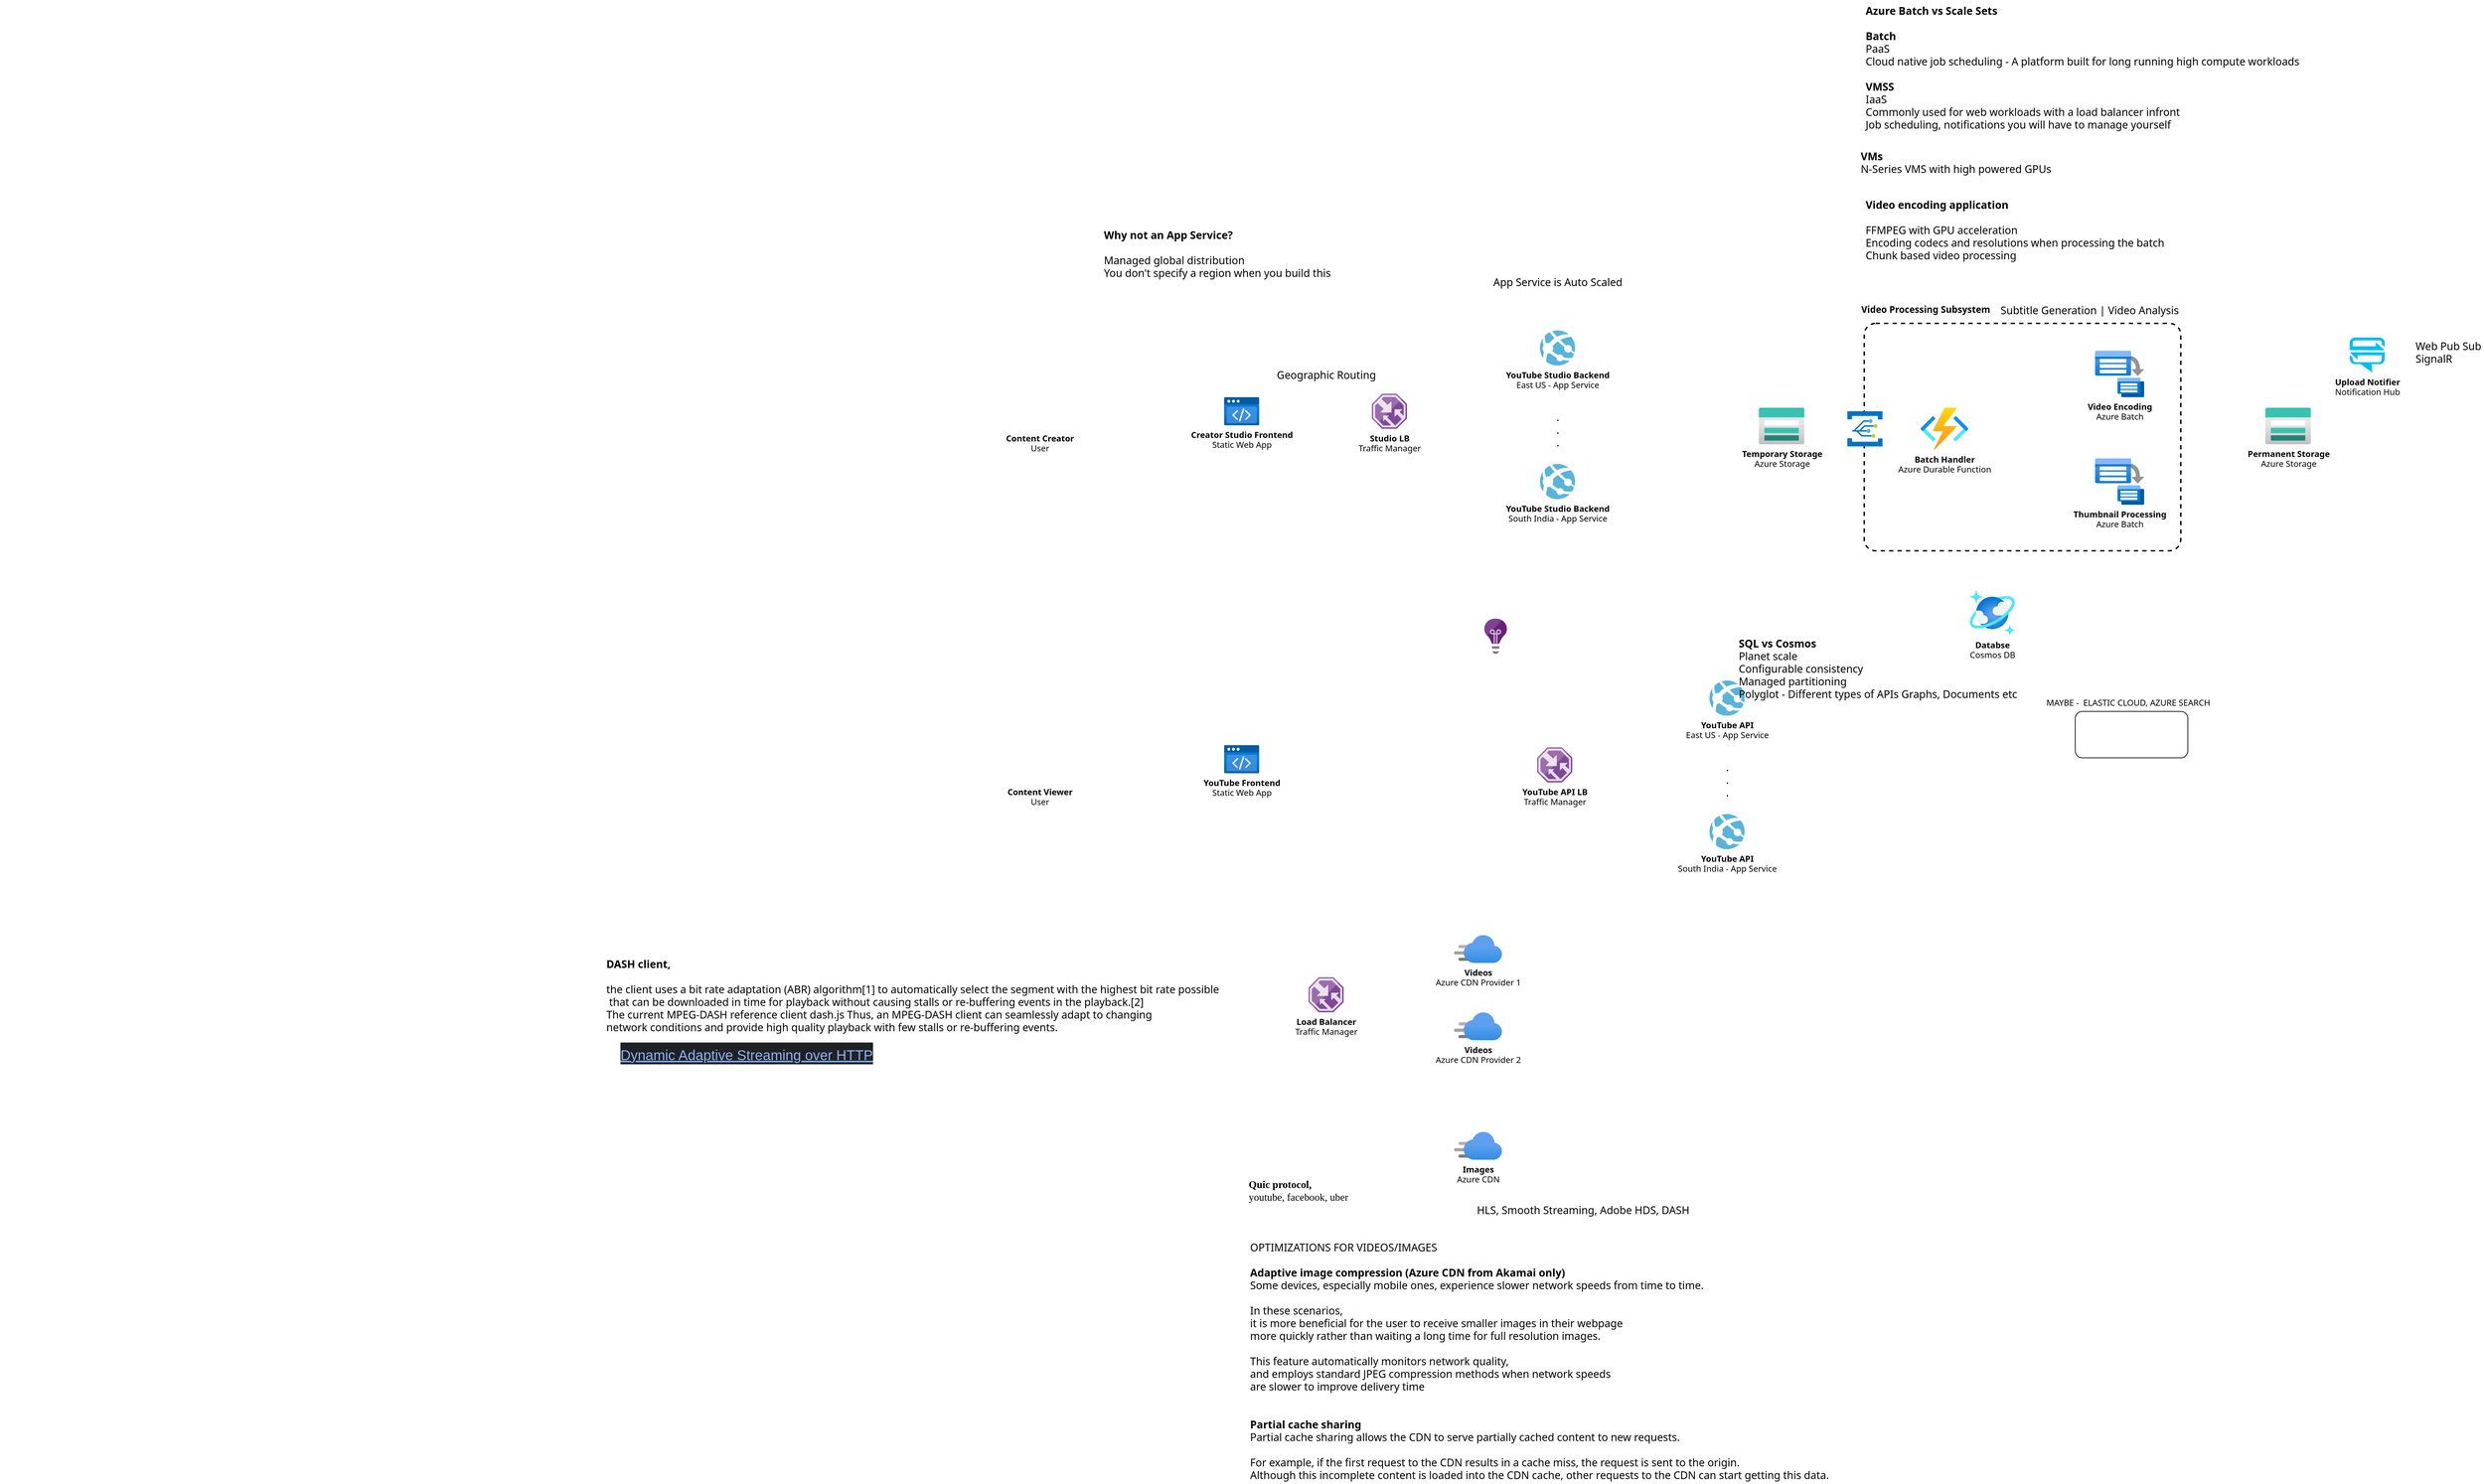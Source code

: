 <mxfile version="17.4.5" type="github" pages="2">
  <diagram id="0lWnthPlhHTYpIbOJzv-" name="Page-1">
    <mxGraphModel dx="3597" dy="1229" grid="1" gridSize="10" guides="1" tooltips="1" connect="1" arrows="1" fold="1" page="0" pageScale="1" pageWidth="850" pageHeight="1100" math="0" shadow="0">
      <root>
        <mxCell id="0" />
        <mxCell id="1" parent="0" />
        <mxCell id="02HTZPVNtvfM2W8bV9Oi-4" value="&lt;b&gt;YouTube Studio Backend&lt;br&gt;&lt;/b&gt;East US - App Service" style="sketch=0;aspect=fixed;html=1;points=[];align=center;image;fontSize=12;image=img/lib/mscae/App_Services.svg;fontFamily=segoe ui;" parent="1" vertex="1">
          <mxGeometry x="419" y="180" width="50" height="50" as="geometry" />
        </mxCell>
        <mxCell id="02HTZPVNtvfM2W8bV9Oi-5" value="&lt;b&gt;YouTube Studio Backend&lt;br&gt;&lt;/b&gt;South India - App Service" style="sketch=0;aspect=fixed;html=1;points=[];align=center;image;fontSize=12;image=img/lib/mscae/App_Services.svg;fontFamily=segoe ui;" parent="1" vertex="1">
          <mxGeometry x="419" y="370" width="50" height="50" as="geometry" />
        </mxCell>
        <mxCell id="02HTZPVNtvfM2W8bV9Oi-6" value="&lt;b&gt;Studio LB&lt;/b&gt;&lt;br&gt;Traffic Manager" style="sketch=0;aspect=fixed;html=1;points=[];align=center;image;fontSize=12;image=img/lib/mscae/Traffic_Manager.svg;fontFamily=segoe ui;" parent="1" vertex="1">
          <mxGeometry x="180" y="270" width="50" height="50" as="geometry" />
        </mxCell>
        <mxCell id="02HTZPVNtvfM2W8bV9Oi-7" value="&lt;b&gt;Content Creator&lt;/b&gt;&lt;br&gt;User" style="verticalLabelPosition=bottom;sketch=0;html=1;fillColor=#FFFFFF;verticalAlign=top;align=center;pointerEvents=1;shape=mxgraph.cisco_safe.design.actor_2;fontFamily=segoe ui;" parent="1" vertex="1">
          <mxGeometry x="-302" y="270" width="19" height="50" as="geometry" />
        </mxCell>
        <mxCell id="02HTZPVNtvfM2W8bV9Oi-9" value=".&lt;br style=&quot;font-size: 15px;&quot;&gt;.&lt;br style=&quot;font-size: 15px;&quot;&gt;." style="text;html=1;align=center;verticalAlign=middle;resizable=0;points=[];autosize=1;strokeColor=none;fillColor=none;fontSize=15;fontFamily=segoe ui;" parent="1" vertex="1">
          <mxGeometry x="434" y="290" width="20" height="60" as="geometry" />
        </mxCell>
        <mxCell id="02HTZPVNtvfM2W8bV9Oi-10" value="&lt;b&gt;Temporary Storage&lt;/b&gt;&lt;br&gt;Azure Storage" style="aspect=fixed;html=1;points=[];align=center;image;fontSize=12;image=img/lib/azure2/storage/Storage_Accounts.svg;fillColor=#FFFFFF;fontFamily=segoe ui;" parent="1" vertex="1">
          <mxGeometry x="730" y="290" width="65" height="52" as="geometry" />
        </mxCell>
        <mxCell id="02HTZPVNtvfM2W8bV9Oi-11" value="&lt;b&gt;Video Encoding&lt;/b&gt;&lt;br&gt;Azure Batch" style="aspect=fixed;html=1;points=[];align=center;image;fontSize=12;image=img/lib/azure2/containers/Batch_Accounts.svg;fillColor=#FFFFFF;fontFamily=segoe ui;" parent="1" vertex="1">
          <mxGeometry x="1208" y="209" width="70.13" height="66" as="geometry" />
        </mxCell>
        <mxCell id="02HTZPVNtvfM2W8bV9Oi-12" value="App Service is Auto Scaled" style="text;html=1;align=center;verticalAlign=middle;resizable=0;points=[];autosize=1;strokeColor=none;fillColor=none;fontSize=15;fontFamily=segoe ui;" parent="1" vertex="1">
          <mxGeometry x="349" y="100" width="190" height="20" as="geometry" />
        </mxCell>
        <mxCell id="02HTZPVNtvfM2W8bV9Oi-15" value="&lt;b&gt;Permanent Storage&lt;/b&gt;&lt;br&gt;Azure Storage" style="aspect=fixed;html=1;points=[];align=center;image;fontSize=12;image=img/lib/azure2/storage/Storage_Accounts.svg;fillColor=#FFFFFF;fontFamily=segoe ui;" parent="1" vertex="1">
          <mxGeometry x="1450" y="290" width="65" height="52" as="geometry" />
        </mxCell>
        <mxCell id="02HTZPVNtvfM2W8bV9Oi-16" value="&lt;b&gt;Content Viewer&lt;/b&gt;&lt;br&gt;User" style="verticalLabelPosition=bottom;sketch=0;html=1;fillColor=#FFFFFF;verticalAlign=top;align=center;pointerEvents=1;shape=mxgraph.cisco_safe.design.actor_2;fontFamily=segoe ui;" parent="1" vertex="1">
          <mxGeometry x="-302" y="773" width="19" height="50" as="geometry" />
        </mxCell>
        <mxCell id="02HTZPVNtvfM2W8bV9Oi-17" value="&lt;b&gt;Thumbnail Processing&lt;/b&gt;&lt;br&gt;Azure Batch" style="aspect=fixed;html=1;points=[];align=center;image;fontSize=12;image=img/lib/azure2/containers/Batch_Accounts.svg;fillColor=#FFFFFF;fontFamily=segoe ui;" parent="1" vertex="1">
          <mxGeometry x="1208" y="362" width="70.13" height="66" as="geometry" />
        </mxCell>
        <mxCell id="02HTZPVNtvfM2W8bV9Oi-19" value="&lt;b&gt;Videos&lt;/b&gt;&lt;br&gt;Azure CDN Provider 1" style="aspect=fixed;html=1;points=[];align=center;image;fontSize=12;image=img/lib/azure2/networking/CDN_Profiles.svg;fillColor=#FFFFFF;fontFamily=segoe ui;" parent="1" vertex="1">
          <mxGeometry x="297" y="1040" width="68" height="40" as="geometry" />
        </mxCell>
        <mxCell id="02HTZPVNtvfM2W8bV9Oi-20" value="&lt;b&gt;Images&lt;/b&gt;&lt;br&gt;Azure CDN" style="aspect=fixed;html=1;points=[];align=center;image;fontSize=12;image=img/lib/azure2/networking/CDN_Profiles.svg;fillColor=#FFFFFF;fontFamily=segoe ui;" parent="1" vertex="1">
          <mxGeometry x="297" y="1320" width="68" height="40" as="geometry" />
        </mxCell>
        <mxCell id="02HTZPVNtvfM2W8bV9Oi-21" value="OPTIMIZATIONS FOR VIDEOS/IMAGES&lt;br&gt;&lt;br&gt;&lt;div&gt;&lt;b&gt;Adaptive image compression (Azure CDN from Akamai only)&lt;/b&gt;&lt;/div&gt;&lt;div&gt;Some devices, especially mobile ones, experience slower network speeds from time to time.&amp;nbsp;&lt;/div&gt;&lt;div&gt;&lt;br&gt;&lt;/div&gt;&lt;div&gt;In these scenarios,&amp;nbsp;&lt;/div&gt;&lt;div&gt;it is more beneficial for the user to receive smaller images in their webpage&amp;nbsp;&lt;/div&gt;&lt;div&gt;more quickly rather than waiting a long time for full resolution images.&lt;/div&gt;&lt;div&gt;&lt;br&gt;&lt;/div&gt;&lt;div&gt;This feature automatically monitors network quality,&amp;nbsp;&lt;/div&gt;&lt;div&gt;and employs standard JPEG compression methods when network speeds&amp;nbsp;&lt;/div&gt;&lt;div&gt;are slower to improve delivery time&lt;/div&gt;&lt;div&gt;&lt;br&gt;&lt;/div&gt;&lt;div&gt;&lt;br&gt;&lt;/div&gt;&lt;div&gt;&lt;div&gt;&lt;b&gt;Partial cache sharing&lt;/b&gt;&lt;/div&gt;&lt;div&gt;Partial cache sharing allows the CDN to serve partially cached content to new requests.&amp;nbsp;&lt;/div&gt;&lt;div&gt;&lt;br&gt;&lt;/div&gt;&lt;div&gt;For example, if the first request to the CDN results in a cache miss, the request is sent to the origin.&amp;nbsp;&lt;/div&gt;&lt;div&gt;Although this incomplete content is loaded into the CDN cache, other requests to the CDN can start getting this data.&lt;/div&gt;&lt;/div&gt;" style="text;html=1;align=left;verticalAlign=middle;resizable=0;points=[];autosize=1;strokeColor=none;fillColor=none;fontSize=15;fontFamily=segoe ui;" parent="1" vertex="1">
          <mxGeometry x="5" y="1470" width="790" height="350" as="geometry" />
        </mxCell>
        <mxCell id="02HTZPVNtvfM2W8bV9Oi-22" value="&lt;b&gt;YouTube Frontend&lt;/b&gt;&lt;br&gt;Static Web App" style="aspect=fixed;html=1;points=[];align=center;image;fontSize=12;image=img/lib/azure2/preview/Static_Apps.svg;fillColor=#FFFFFF;fontFamily=segoe ui;" parent="1" vertex="1">
          <mxGeometry x="-30" y="770" width="50" height="40" as="geometry" />
        </mxCell>
        <mxCell id="02HTZPVNtvfM2W8bV9Oi-23" value="&lt;b&gt;YouTube API&lt;br&gt;&lt;/b&gt;East US - App Service" style="sketch=0;aspect=fixed;html=1;points=[];align=center;image;fontSize=12;image=img/lib/mscae/App_Services.svg;fontFamily=segoe ui;" parent="1" vertex="1">
          <mxGeometry x="660" y="678" width="50" height="50" as="geometry" />
        </mxCell>
        <mxCell id="02HTZPVNtvfM2W8bV9Oi-24" value="&lt;b&gt;YouTube API&lt;br&gt;&lt;/b&gt;South India - App Service" style="sketch=0;aspect=fixed;html=1;points=[];align=center;image;fontSize=12;image=img/lib/mscae/App_Services.svg;fontFamily=segoe ui;" parent="1" vertex="1">
          <mxGeometry x="660" y="868" width="50" height="50" as="geometry" />
        </mxCell>
        <mxCell id="02HTZPVNtvfM2W8bV9Oi-25" value=".&lt;br style=&quot;font-size: 15px;&quot;&gt;.&lt;br style=&quot;font-size: 15px;&quot;&gt;." style="text;html=1;align=center;verticalAlign=middle;resizable=0;points=[];autosize=1;strokeColor=none;fillColor=none;fontSize=15;fontFamily=segoe ui;" parent="1" vertex="1">
          <mxGeometry x="675" y="788" width="20" height="60" as="geometry" />
        </mxCell>
        <mxCell id="02HTZPVNtvfM2W8bV9Oi-26" value="&lt;b&gt;Databse&lt;/b&gt;&lt;br&gt;Cosmos DB" style="aspect=fixed;html=1;points=[];align=center;image;fontSize=12;image=img/lib/azure2/databases/Azure_Cosmos_DB.svg;fillColor=#FFFFFF;fontFamily=segoe ui;" parent="1" vertex="1">
          <mxGeometry x="1030" y="550" width="64" height="64" as="geometry" />
        </mxCell>
        <mxCell id="02HTZPVNtvfM2W8bV9Oi-27" value="&lt;b&gt;YouTube API LB&lt;/b&gt;&lt;br&gt;Traffic Manager" style="sketch=0;aspect=fixed;html=1;points=[];align=center;image;fontSize=12;image=img/lib/mscae/Traffic_Manager.svg;fontFamily=segoe ui;" parent="1" vertex="1">
          <mxGeometry x="415" y="773" width="50" height="50" as="geometry" />
        </mxCell>
        <mxCell id="02HTZPVNtvfM2W8bV9Oi-28" value="" style="endArrow=classic;html=1;rounded=1;fontSize=15;strokeColor=#FFFFFF;strokeWidth=2;arcSize=20;fontFamily=segoe ui;dashed=1;" parent="1" edge="1">
          <mxGeometry width="50" height="50" relative="1" as="geometry">
            <mxPoint x="1470" y="390" as="sourcePoint" />
            <mxPoint x="390" y="1130" as="targetPoint" />
            <Array as="points">
              <mxPoint x="1470" y="1130" />
            </Array>
          </mxGeometry>
        </mxCell>
        <mxCell id="02HTZPVNtvfM2W8bV9Oi-29" value="" style="endArrow=classic;html=1;rounded=1;fontSize=15;strokeColor=#FFFFFF;strokeWidth=2;arcSize=20;fontFamily=segoe ui;dashed=1;" parent="1" edge="1">
          <mxGeometry width="50" height="50" relative="1" as="geometry">
            <mxPoint x="1490" y="390" as="sourcePoint" />
            <mxPoint x="380" y="1350" as="targetPoint" />
            <Array as="points">
              <mxPoint x="1490" y="1350" />
            </Array>
          </mxGeometry>
        </mxCell>
        <mxCell id="02HTZPVNtvfM2W8bV9Oi-30" value="" style="endArrow=classic;html=1;rounded=1;fontSize=15;strokeColor=#FFFFFF;strokeWidth=2;arcSize=20;fontFamily=segoe ui;" parent="1" edge="1">
          <mxGeometry width="50" height="50" relative="1" as="geometry">
            <mxPoint x="-250" y="800" as="sourcePoint" />
            <mxPoint x="-70" y="800" as="targetPoint" />
          </mxGeometry>
        </mxCell>
        <mxCell id="02HTZPVNtvfM2W8bV9Oi-31" value="" style="endArrow=classic;html=1;rounded=1;fontSize=15;strokeColor=#FFFFFF;strokeWidth=2;arcSize=20;fontFamily=segoe ui;" parent="1" edge="1">
          <mxGeometry width="50" height="50" relative="1" as="geometry">
            <mxPoint x="40" y="800" as="sourcePoint" />
            <mxPoint x="392" y="798.29" as="targetPoint" />
          </mxGeometry>
        </mxCell>
        <mxCell id="02HTZPVNtvfM2W8bV9Oi-32" value="&lt;b&gt;Creator Studio Frontend&lt;/b&gt;&lt;br&gt;Static Web App" style="aspect=fixed;html=1;points=[];align=center;image;fontSize=12;image=img/lib/azure2/preview/Static_Apps.svg;fillColor=#FFFFFF;fontFamily=segoe ui;" parent="1" vertex="1">
          <mxGeometry x="-30" y="275" width="50" height="40" as="geometry" />
        </mxCell>
        <mxCell id="02HTZPVNtvfM2W8bV9Oi-33" value="" style="endArrow=classic;html=1;rounded=1;fontSize=15;strokeColor=#FFFFFF;strokeWidth=2;arcSize=20;fontFamily=segoe ui;" parent="1" edge="1">
          <mxGeometry width="50" height="50" relative="1" as="geometry">
            <mxPoint x="-249" y="300" as="sourcePoint" />
            <mxPoint x="-69" y="300" as="targetPoint" />
          </mxGeometry>
        </mxCell>
        <mxCell id="02HTZPVNtvfM2W8bV9Oi-34" value="" style="endArrow=classic;html=1;rounded=1;fontSize=15;strokeColor=#FFFFFF;strokeWidth=2;arcSize=20;fontFamily=segoe ui;" parent="1" edge="1">
          <mxGeometry width="50" height="50" relative="1" as="geometry">
            <mxPoint y="850" as="sourcePoint" />
            <mxPoint x="70" y="1130" as="targetPoint" />
            <Array as="points">
              <mxPoint y="1130" />
            </Array>
          </mxGeometry>
        </mxCell>
        <mxCell id="02HTZPVNtvfM2W8bV9Oi-35" value="" style="endArrow=classic;html=1;rounded=1;fontSize=15;strokeColor=#FFFFFF;strokeWidth=2;arcSize=20;fontFamily=segoe ui;" parent="1" edge="1">
          <mxGeometry width="50" height="50" relative="1" as="geometry">
            <mxPoint x="-20" y="850" as="sourcePoint" />
            <mxPoint x="290" y="1350" as="targetPoint" />
            <Array as="points">
              <mxPoint x="-20" y="1350" />
            </Array>
          </mxGeometry>
        </mxCell>
        <mxCell id="02HTZPVNtvfM2W8bV9Oi-36" value="" style="endArrow=classic;html=1;rounded=1;fontSize=15;strokeColor=#FFFFFF;strokeWidth=2;arcSize=20;fontFamily=segoe ui;" parent="1" edge="1">
          <mxGeometry width="50" height="50" relative="1" as="geometry">
            <mxPoint x="40" y="300" as="sourcePoint" />
            <mxPoint x="160" y="300" as="targetPoint" />
          </mxGeometry>
        </mxCell>
        <mxCell id="02HTZPVNtvfM2W8bV9Oi-37" value="" style="endArrow=classic;html=1;rounded=1;fontSize=15;strokeColor=#FFFFFF;strokeWidth=2;arcSize=20;fontFamily=segoe ui;" parent="1" edge="1">
          <mxGeometry width="50" height="50" relative="1" as="geometry">
            <mxPoint x="210" y="260" as="sourcePoint" />
            <mxPoint x="400" y="210" as="targetPoint" />
            <Array as="points">
              <mxPoint x="210" y="210" />
            </Array>
          </mxGeometry>
        </mxCell>
        <mxCell id="02HTZPVNtvfM2W8bV9Oi-39" value="" style="endArrow=classic;html=1;rounded=1;fontSize=15;strokeColor=#FFFFFF;strokeWidth=2;arcSize=20;fontFamily=segoe ui;" parent="1" edge="1">
          <mxGeometry width="50" height="50" relative="1" as="geometry">
            <mxPoint x="200" y="368.57" as="sourcePoint" />
            <mxPoint x="400" y="400" as="targetPoint" />
            <Array as="points">
              <mxPoint x="200" y="400" />
            </Array>
          </mxGeometry>
        </mxCell>
        <mxCell id="02HTZPVNtvfM2W8bV9Oi-40" value="" style="endArrow=classic;html=1;rounded=1;fontSize=15;strokeColor=#FFFFFF;strokeWidth=2;arcSize=20;fontFamily=segoe ui;" parent="1" edge="1">
          <mxGeometry width="50" height="50" relative="1" as="geometry">
            <mxPoint x="510" y="320" as="sourcePoint" />
            <mxPoint x="700" y="320" as="targetPoint" />
          </mxGeometry>
        </mxCell>
        <mxCell id="02HTZPVNtvfM2W8bV9Oi-41" value="&lt;b&gt;Batch Handler&lt;/b&gt;&lt;br&gt;Azure Durable Function" style="aspect=fixed;html=1;points=[];align=center;image;fontSize=12;image=img/lib/azure2/compute/Function_Apps.svg;fillColor=#FFFFFF;fontFamily=segoe ui;" parent="1" vertex="1">
          <mxGeometry x="960" y="290" width="68" height="60" as="geometry" />
        </mxCell>
        <mxCell id="02HTZPVNtvfM2W8bV9Oi-42" value="&lt;b&gt;Azure Batch vs Scale Sets&lt;br&gt;&lt;/b&gt;&lt;br&gt;&lt;b&gt;Batch&lt;/b&gt;&lt;br&gt;PaaS&lt;br&gt;Cloud native job scheduling - A platform built for long running high compute workloads&lt;br&gt;&lt;br&gt;&lt;b&gt;VMSS&lt;/b&gt;&lt;br&gt;IaaS&lt;br&gt;Commonly used for web workloads with a load balancer infront&lt;br&gt;Job scheduling, notifications you will have to manage yourself" style="text;html=1;align=left;verticalAlign=middle;resizable=0;points=[];autosize=1;strokeColor=none;fillColor=none;fontSize=15;fontFamily=segoe ui;" parent="1" vertex="1">
          <mxGeometry x="880" y="-290" width="600" height="190" as="geometry" />
        </mxCell>
        <mxCell id="02HTZPVNtvfM2W8bV9Oi-43" value="" style="endArrow=classic;html=1;rounded=1;fontSize=15;strokeColor=#FFFFFF;strokeWidth=2;arcSize=20;fontFamily=segoe ui;" parent="1" edge="1">
          <mxGeometry width="50" height="50" relative="1" as="geometry">
            <mxPoint x="820" y="319.41" as="sourcePoint" />
            <mxPoint x="940" y="319.41" as="targetPoint" />
          </mxGeometry>
        </mxCell>
        <mxCell id="02HTZPVNtvfM2W8bV9Oi-44" value="" style="endArrow=classic;html=1;rounded=1;fontSize=15;strokeColor=#FFFFFF;strokeWidth=2;arcSize=20;fontFamily=segoe ui;" parent="1" edge="1">
          <mxGeometry width="50" height="50" relative="1" as="geometry">
            <mxPoint x="1000" y="275.0" as="sourcePoint" />
            <mxPoint x="1190" y="230" as="targetPoint" />
            <Array as="points">
              <mxPoint x="1000" y="230" />
            </Array>
          </mxGeometry>
        </mxCell>
        <mxCell id="02HTZPVNtvfM2W8bV9Oi-45" value="" style="endArrow=classic;html=1;rounded=1;fontSize=15;strokeColor=#FFFFFF;strokeWidth=2;arcSize=20;fontFamily=segoe ui;" parent="1" edge="1">
          <mxGeometry width="50" height="50" relative="1" as="geometry">
            <mxPoint x="1300" y="320" as="sourcePoint" />
            <mxPoint x="1420" y="320" as="targetPoint" />
          </mxGeometry>
        </mxCell>
        <mxCell id="02HTZPVNtvfM2W8bV9Oi-46" value="" style="endArrow=classic;html=1;rounded=1;fontSize=15;strokeColor=#FFFFFF;strokeWidth=2;arcSize=20;fontFamily=segoe ui;" parent="1" edge="1">
          <mxGeometry width="50" height="50" relative="1" as="geometry">
            <mxPoint x="440" y="470" as="sourcePoint" />
            <mxPoint x="1010" y="590" as="targetPoint" />
            <Array as="points">
              <mxPoint x="440" y="590" />
            </Array>
          </mxGeometry>
        </mxCell>
        <mxCell id="02HTZPVNtvfM2W8bV9Oi-48" value="" style="endArrow=classic;html=1;rounded=1;fontSize=15;strokeColor=#FFFFFF;strokeWidth=2;arcSize=20;fontFamily=segoe ui;" parent="1" edge="1">
          <mxGeometry width="50" height="50" relative="1" as="geometry">
            <mxPoint x="440" y="760" as="sourcePoint" />
            <mxPoint x="640" y="710" as="targetPoint" />
            <Array as="points">
              <mxPoint x="440" y="710" />
            </Array>
          </mxGeometry>
        </mxCell>
        <mxCell id="02HTZPVNtvfM2W8bV9Oi-49" value="" style="endArrow=classic;html=1;rounded=1;fontSize=15;strokeColor=#FFFFFF;strokeWidth=2;arcSize=20;fontFamily=segoe ui;" parent="1" edge="1">
          <mxGeometry width="50" height="50" relative="1" as="geometry">
            <mxPoint x="440" y="870" as="sourcePoint" />
            <mxPoint x="640" y="900" as="targetPoint" />
            <Array as="points">
              <mxPoint x="440" y="900" />
            </Array>
          </mxGeometry>
        </mxCell>
        <mxCell id="02HTZPVNtvfM2W8bV9Oi-50" value="" style="endArrow=classic;html=1;rounded=1;fontSize=15;strokeColor=#FFFFFF;strokeWidth=2;arcSize=20;fontFamily=segoe ui;" parent="1" edge="1">
          <mxGeometry width="50" height="50" relative="1" as="geometry">
            <mxPoint x="740" y="820" as="sourcePoint" />
            <mxPoint x="1060" y="660" as="targetPoint" />
            <Array as="points">
              <mxPoint x="1060" y="820" />
            </Array>
          </mxGeometry>
        </mxCell>
        <mxCell id="02HTZPVNtvfM2W8bV9Oi-52" value="" style="endArrow=none;html=1;rounded=1;fontSize=15;fontColor=#FFFFFF;strokeColor=#FFFFFF;strokeWidth=2;arcSize=20;fontFamily=segoe ui;startArrow=block;startFill=1;endFill=0;" parent="1" edge="1">
          <mxGeometry width="50" height="50" relative="1" as="geometry">
            <mxPoint x="1100" y="590" as="sourcePoint" />
            <mxPoint x="1260" y="700" as="targetPoint" />
            <Array as="points">
              <mxPoint x="1260" y="590" />
            </Array>
          </mxGeometry>
        </mxCell>
        <mxCell id="02HTZPVNtvfM2W8bV9Oi-53" value="" style="endArrow=classic;html=1;rounded=1;fontSize=15;fontColor=#FFFFFF;strokeColor=#FFFFFF;strokeWidth=2;arcSize=20;fontFamily=segoe ui;" parent="1" edge="1">
          <mxGeometry width="50" height="50" relative="1" as="geometry">
            <mxPoint x="740" y="850" as="sourcePoint" />
            <mxPoint x="1260" y="810" as="targetPoint" />
            <Array as="points">
              <mxPoint x="1260" y="850" />
            </Array>
          </mxGeometry>
        </mxCell>
        <mxCell id="M9Uj5QpDTQHWec1s0iKj-4" value="" style="endArrow=classic;html=1;rounded=1;fontSize=15;strokeColor=#FFFFFF;strokeWidth=2;arcSize=20;fontFamily=segoe ui;" parent="1" edge="1">
          <mxGeometry width="50" height="50" relative="1" as="geometry">
            <mxPoint x="1244" y="500" as="sourcePoint" />
            <mxPoint x="1100" y="565" as="targetPoint" />
            <Array as="points">
              <mxPoint x="1244" y="565" />
            </Array>
          </mxGeometry>
        </mxCell>
        <mxCell id="M9Uj5QpDTQHWec1s0iKj-8" value="&lt;b&gt;Insights&lt;/b&gt;" style="sketch=0;aspect=fixed;html=1;points=[];align=center;image;fontSize=12;image=img/lib/mscae/Application_Insights.svg;labelBackgroundColor=none;fontColor=#FFFFFF;fillColor=none;fontFamily=segoe ui;" parent="1" vertex="1">
          <mxGeometry x="340" y="590" width="32" height="50" as="geometry" />
        </mxCell>
        <mxCell id="M9Uj5QpDTQHWec1s0iKj-15" value="&lt;h1 style=&quot;font-size: 36px&quot;&gt;&lt;font style=&quot;font-size: 36px&quot;&gt;High Level Overview&lt;/font&gt;&lt;/h1&gt;&lt;div&gt;&lt;ul type=&quot;square&quot; style=&quot;font-size: 25px ; direction: ltr ; unicode-bidi: embed ; margin-top: 0in ; margin-bottom: 0in&quot;&gt;&lt;li style=&quot;margin-top: 0px ; margin-bottom: 0px ; vertical-align: middle&quot;&gt;&lt;b&gt;Content Creators&lt;/b&gt;&lt;/li&gt;&lt;li style=&quot;margin-top: 0px ; margin-bottom: 0px ; vertical-align: middle&quot;&gt;&lt;b&gt;Viewers&lt;/b&gt;&lt;/li&gt;&lt;li style=&quot;margin-top: 0px ; margin-bottom: 0px ; vertical-align: middle&quot;&gt;Advertisers&lt;/li&gt;&lt;li style=&quot;margin-top: 0px ; margin-bottom: 0px ; vertical-align: middle&quot;&gt;&lt;br&gt;&lt;/li&gt;&lt;/ul&gt;&lt;/div&gt;&lt;div style=&quot;font-size: 25px&quot;&gt;&lt;p&gt;&lt;/p&gt;&lt;p&gt;&lt;/p&gt;&lt;ul type=&quot;square&quot; style=&quot;direction: ltr ; unicode-bidi: embed ; margin-top: 0in ; margin-bottom: 0in&quot;&gt;&lt;li style=&quot;margin-top: 0px ; margin-bottom: 0px ; vertical-align: middle&quot;&gt;&lt;span style=&quot;font-weight: bold&quot;&gt;Video uploading and encoding&lt;/span&gt;&lt;/li&gt;&lt;/ul&gt;&lt;ul type=&quot;square&quot; style=&quot;direction: ltr ; unicode-bidi: embed ; margin-top: 0in ; margin-bottom: 0in&quot;&gt;&lt;li style=&quot;margin-top: 0px ; margin-bottom: 0px ; vertical-align: middle&quot;&gt;&lt;span style=&quot;font-weight: bold&quot;&gt;Video delivery&lt;/span&gt;&lt;/li&gt;&lt;/ul&gt;&lt;ul type=&quot;square&quot; style=&quot;direction: ltr ; unicode-bidi: embed ; margin-top: 0in ; margin-bottom: 0in&quot;&gt;&lt;li style=&quot;margin-top: 0px ; margin-bottom: 0px ; vertical-align: middle&quot;&gt;&lt;span style=&quot;font-weight: bold&quot;&gt;Storing metadata&lt;/span&gt;&lt;/li&gt;&lt;/ul&gt;&lt;ul type=&quot;square&quot; style=&quot;direction: ltr ; unicode-bidi: embed ; margin-top: 0in ; margin-bottom: 0in&quot;&gt;&lt;li style=&quot;margin-top: 0px ; margin-bottom: 0px ; vertical-align: middle&quot;&gt;&lt;span&gt;Recommendations and Search&lt;/span&gt;&lt;/li&gt;&lt;/ul&gt;&lt;ul type=&quot;square&quot; style=&quot;direction: ltr ; unicode-bidi: embed ; margin-top: 0in ; margin-bottom: 0in&quot;&gt;&lt;li style=&quot;margin-top: 0px ; margin-bottom: 0px ; vertical-align: middle&quot;&gt;&lt;span&gt;Payments&lt;/span&gt;&lt;/li&gt;&lt;/ul&gt;&lt;ul type=&quot;square&quot; style=&quot;direction: ltr ; unicode-bidi: embed ; margin-top: 0in ; margin-bottom: 0in&quot;&gt;&lt;li style=&quot;margin-top: 0px ; margin-bottom: 0px ; vertical-align: middle&quot;&gt;&lt;span&gt;Analyzing the videos for copy&lt;/span&gt;rights, adult content and subtitle generation&lt;/li&gt;&lt;/ul&gt;&lt;p style=&quot;font-size: 24px&quot;&gt;&lt;/p&gt;&lt;p style=&quot;font-size: 24px&quot;&gt;&lt;/p&gt;&lt;ul type=&quot;square&quot; style=&quot;font-size: 24px ; direction: ltr ; unicode-bidi: embed ; margin-top: 0in ; margin-bottom: 0in&quot;&gt;     &lt;br style=&quot;font-size: 24px&quot;&gt;&lt;/ul&gt;&lt;/div&gt;" style="text;html=1;strokeColor=none;fillColor=none;spacing=5;spacingTop=-20;whiteSpace=wrap;overflow=hidden;rounded=0;labelBackgroundColor=none;fontSize=24;fontColor=#FFFFFF;fontFamily=config rounded;" parent="1" vertex="1">
          <mxGeometry x="-1770" y="22" width="580" height="598" as="geometry" />
        </mxCell>
        <mxCell id="M9Uj5QpDTQHWec1s0iKj-17" value="&lt;h1 style=&quot;font-size: 36px&quot;&gt;&lt;font style=&quot;font-size: 36px&quot;&gt;Quality Attributes&lt;/font&gt;&lt;/h1&gt;&lt;div style=&quot;font-size: 25px&quot;&gt;&lt;font style=&quot;font-size: 25px&quot;&gt;Scalability&lt;/font&gt;&lt;/div&gt;&lt;div style=&quot;font-size: 25px&quot;&gt;&lt;font style=&quot;font-size: 25px&quot;&gt;High Availability&lt;/font&gt;&lt;/div&gt;&lt;div style=&quot;font-size: 35px&quot;&gt;&lt;br&gt;&lt;/div&gt;" style="text;html=1;strokeColor=none;fillColor=none;spacing=5;spacingTop=-20;whiteSpace=wrap;overflow=hidden;rounded=0;labelBackgroundColor=none;fontSize=15;fontColor=#FFFFFF;fontFamily=config rounded;" parent="1" vertex="1">
          <mxGeometry x="-1150" y="22" width="313" height="233" as="geometry" />
        </mxCell>
        <mxCell id="KciWGx90yfuvQnI4cfco-1" value="" style="rounded=1;whiteSpace=wrap;html=1;arcSize=5;strokeWidth=2;dashed=1;fillColor=none;fontFamily=segoe ui;" parent="1" vertex="1">
          <mxGeometry x="880" y="170" width="450" height="323.5" as="geometry" />
        </mxCell>
        <mxCell id="KciWGx90yfuvQnI4cfco-5" value="Search Engine" style="rounded=1;whiteSpace=wrap;html=1;fontSize=15;fillColor=none;fontColor=#FFFFFF;labelBackgroundColor=none;fontFamily=segoe ui;" parent="1" vertex="1">
          <mxGeometry x="1180" y="722" width="160" height="66" as="geometry" />
        </mxCell>
        <mxCell id="KciWGx90yfuvQnI4cfco-6" value="MAYBE -&amp;nbsp; ELASTIC CLOUD, AZURE SEARCH" style="text;html=1;align=left;verticalAlign=middle;resizable=0;points=[];autosize=1;strokeColor=none;fillColor=none;fontFamily=segoe ui;" parent="1" vertex="1">
          <mxGeometry x="1137" y="701" width="261" height="18" as="geometry" />
        </mxCell>
        <mxCell id="KciWGx90yfuvQnI4cfco-7" value="Video Processing Subsystem" style="text;html=1;align=center;verticalAlign=middle;resizable=0;points=[];autosize=1;strokeColor=none;fillColor=none;fontStyle=1;fontFamily=segoe ui;fontSize=13;" parent="1" vertex="1">
          <mxGeometry x="875" y="140" width="184" height="20" as="geometry" />
        </mxCell>
        <mxCell id="KciWGx90yfuvQnI4cfco-8" value="&lt;b&gt;Load Balancer&lt;/b&gt;&lt;br&gt;Traffic Manager" style="sketch=0;aspect=fixed;html=1;points=[];align=center;image;fontSize=12;image=img/lib/mscae/Traffic_Manager.svg;fontFamily=segoe ui;" parent="1" vertex="1">
          <mxGeometry x="90" y="1100" width="50" height="50" as="geometry" />
        </mxCell>
        <mxCell id="KciWGx90yfuvQnI4cfco-10" value="&lt;b&gt;Videos&lt;/b&gt;&lt;br&gt;Azure CDN Provider 2" style="aspect=fixed;html=1;points=[];align=center;image;fontSize=12;image=img/lib/azure2/networking/CDN_Profiles.svg;fillColor=#FFFFFF;fontFamily=segoe ui;" parent="1" vertex="1">
          <mxGeometry x="297" y="1150" width="68" height="40" as="geometry" />
        </mxCell>
        <mxCell id="KciWGx90yfuvQnI4cfco-11" value="" style="endArrow=classic;html=1;rounded=1;fontSize=15;strokeColor=#FFFFFF;strokeWidth=2;arcSize=20;fontFamily=segoe ui;" parent="1" edge="1">
          <mxGeometry width="50" height="50" relative="1" as="geometry">
            <mxPoint x="110" y="1090" as="sourcePoint" />
            <mxPoint x="270" y="1070" as="targetPoint" />
            <Array as="points">
              <mxPoint x="110" y="1070" />
            </Array>
          </mxGeometry>
        </mxCell>
        <mxCell id="KciWGx90yfuvQnI4cfco-12" value="" style="endArrow=classic;html=1;rounded=1;fontSize=15;strokeColor=#FFFFFF;strokeWidth=2;arcSize=20;fontFamily=segoe ui;" parent="1" edge="1">
          <mxGeometry width="50" height="50" relative="1" as="geometry">
            <mxPoint x="110" y="1190" as="sourcePoint" />
            <mxPoint x="270" y="1200" as="targetPoint" />
            <Array as="points">
              <mxPoint x="110" y="1200" />
            </Array>
          </mxGeometry>
        </mxCell>
        <mxCell id="JVsLbvBy6ZKc-_5yz9Dd-1" value="" style="sketch=0;aspect=fixed;html=1;points=[];align=center;image;fontSize=12;image=img/lib/mscae/Event_Grid.svg;fontFamily=config rounded;imageBackground=default;" vertex="1" parent="1">
          <mxGeometry x="856" y="295" width="50" height="50" as="geometry" />
        </mxCell>
        <mxCell id="mqTWBIfrStJISPdkafVv-1" value="&lt;b&gt;Upload Notifier&lt;/b&gt;&lt;br&gt;Notification Hub" style="verticalLabelPosition=bottom;html=1;verticalAlign=top;align=center;strokeColor=none;fillColor=#00BEF2;shape=mxgraph.azure.notification_hub;pointerEvents=1;fontFamily=segoe ui;fontSize=12;" vertex="1" parent="1">
          <mxGeometry x="1570" y="190" width="50" height="50" as="geometry" />
        </mxCell>
        <mxCell id="mqTWBIfrStJISPdkafVv-4" value="" style="endArrow=classic;html=1;rounded=1;fontSize=15;strokeColor=#FFFFFF;strokeWidth=2;arcSize=20;fontFamily=segoe ui;" edge="1" parent="1">
          <mxGeometry width="50" height="50" relative="1" as="geometry">
            <mxPoint x="1000" y="394.5" as="sourcePoint" />
            <mxPoint x="1190" y="430" as="targetPoint" />
            <Array as="points">
              <mxPoint x="1000" y="430" />
            </Array>
          </mxGeometry>
        </mxCell>
        <mxCell id="mqTWBIfrStJISPdkafVv-5" value="&lt;div style=&quot;direction: ltr ; border-width: 100%&quot;&gt;&lt;div style=&quot;direction: ltr ; margin-top: 0in ; margin-left: 0in ; width: 2.983in&quot;&gt;&lt;div style=&quot;direction: ltr ; margin-top: 0in ; margin-left: 0in ; width: 2.983in&quot;&gt;&lt;p style=&quot;margin: 0in ; font-family: &amp;#34;calibri&amp;#34; ; font-size: 11.0pt&quot;&gt;&lt;b&gt;Quic protocol,&lt;br&gt;&lt;/b&gt;youtube, facebook, uber&lt;/p&gt;&lt;br&gt;&lt;br&gt;&lt;/div&gt;&lt;br&gt;&lt;br&gt;&lt;/div&gt;&lt;br&gt;&lt;br&gt;&lt;/div&gt;" style="text;whiteSpace=wrap;html=1;fontSize=12;fontFamily=segoe ui;" vertex="1" parent="1">
          <mxGeometry x="3" y="1380" width="190" height="50" as="geometry" />
        </mxCell>
        <mxCell id="mqTWBIfrStJISPdkafVv-6" value="&lt;b&gt;DASH client, &lt;br style=&quot;font-size: 15px&quot;&gt;&lt;/b&gt;&lt;br style=&quot;font-size: 15px&quot;&gt;the client uses a bit rate adaptation (ABR) algorithm[1] to automatically select the segment with the highest bit rate possible&lt;br style=&quot;font-size: 15px&quot;&gt;&amp;nbsp;that can be downloaded in time for playback without causing stalls or re-buffering events in the playback.[2] &lt;br style=&quot;font-size: 15px&quot;&gt;The current MPEG-DASH reference client dash.js Thus, an MPEG-DASH client can seamlessly adapt to changing &lt;br style=&quot;font-size: 15px&quot;&gt;network conditions and provide high quality playback with few stalls or re-buffering events." style="text;html=1;align=left;verticalAlign=middle;resizable=0;points=[];autosize=1;strokeColor=none;fillColor=none;fontSize=15;fontFamily=segoe ui;" vertex="1" parent="1">
          <mxGeometry x="-910" y="1070" width="830" height="110" as="geometry" />
        </mxCell>
        <mxCell id="mqTWBIfrStJISPdkafVv-7" value="&lt;div&gt;&lt;b&gt;Video encoding application&lt;/b&gt;&lt;/div&gt;&lt;div&gt;&lt;br&gt;&lt;/div&gt;&lt;div&gt;FFMPEG with GPU acceleration&lt;/div&gt;&lt;div&gt;Encoding codecs and resolutions when processing the batch&lt;/div&gt;&lt;div&gt;Chunk based video processing&lt;/div&gt;&lt;div&gt;&lt;br&gt;&lt;/div&gt;" style="text;html=1;align=left;verticalAlign=middle;resizable=0;points=[];autosize=1;strokeColor=none;fillColor=none;fontSize=15;fontFamily=segoe ui;" vertex="1" parent="1">
          <mxGeometry x="880" y="-10" width="410" height="110" as="geometry" />
        </mxCell>
        <mxCell id="mqTWBIfrStJISPdkafVv-8" value="&lt;div style=&quot;text-align: left&quot;&gt;&lt;span&gt;&lt;b&gt;VMs&lt;/b&gt;&lt;/span&gt;&lt;/div&gt;&lt;div style=&quot;text-align: left&quot;&gt;&lt;span&gt;N-Series VMS with high powered GPUs&lt;/span&gt;&lt;/div&gt;" style="text;html=1;align=center;verticalAlign=middle;resizable=0;points=[];autosize=1;strokeColor=none;fillColor=none;fontSize=15;fontFamily=segoe ui;" vertex="1" parent="1">
          <mxGeometry x="875" y="-80" width="270" height="40" as="geometry" />
        </mxCell>
        <mxCell id="mqTWBIfrStJISPdkafVv-9" value="&lt;div style=&quot;text-align: left&quot;&gt;&lt;span&gt;&lt;b&gt;SQL vs Cosmos&lt;/b&gt;&lt;/span&gt;&lt;/div&gt;&lt;div style=&quot;text-align: left&quot;&gt;&lt;span&gt;Planet scale&lt;/span&gt;&lt;/div&gt;&lt;div style=&quot;text-align: left&quot;&gt;&lt;span&gt;Configurable consistency&lt;/span&gt;&lt;/div&gt;&lt;div style=&quot;text-align: left&quot;&gt;&lt;span&gt;Managed partitioning&lt;/span&gt;&lt;/div&gt;&lt;div style=&quot;text-align: left&quot;&gt;&lt;span&gt;Polyglot - Different types of APIs Graphs, Documents etc&lt;/span&gt;&lt;/div&gt;" style="text;html=1;align=center;verticalAlign=middle;resizable=0;points=[];autosize=1;strokeColor=none;fillColor=none;fontSize=15;fontFamily=segoe ui;" vertex="1" parent="1">
          <mxGeometry x="704" y="610" width="390" height="100" as="geometry" />
        </mxCell>
        <mxCell id="mqTWBIfrStJISPdkafVv-10" value="" style="endArrow=classic;html=1;rounded=1;fontSize=15;strokeColor=#FFFFFF;strokeWidth=2;arcSize=20;fontFamily=segoe ui;" edge="1" parent="1">
          <mxGeometry width="50" height="50" relative="1" as="geometry">
            <mxPoint x="1330" y="220" as="sourcePoint" />
            <mxPoint x="1550" y="220" as="targetPoint" />
          </mxGeometry>
        </mxCell>
        <mxCell id="mqTWBIfrStJISPdkafVv-11" value="&lt;div style=&quot;text-align: left&quot;&gt;&lt;span&gt;&lt;b&gt;Why not an App Service?&lt;/b&gt;&lt;/span&gt;&lt;/div&gt;&lt;div style=&quot;text-align: left&quot;&gt;&lt;br&gt;&lt;/div&gt;&lt;div style=&quot;text-align: left&quot;&gt;&lt;span&gt;Managed global distribution&lt;/span&gt;&lt;/div&gt;&lt;div style=&quot;text-align: left&quot;&gt;&lt;span&gt;You don&#39;t specify a region when you build this&lt;/span&gt;&lt;/div&gt;" style="text;html=1;align=center;verticalAlign=middle;resizable=0;points=[];autosize=1;strokeColor=none;fillColor=none;fontSize=15;fontFamily=segoe ui;" vertex="1" parent="1">
          <mxGeometry x="-200" y="30" width="320" height="80" as="geometry" />
        </mxCell>
        <mxCell id="mqTWBIfrStJISPdkafVv-12" value="&lt;div style=&quot;text-align: left&quot;&gt;&lt;span&gt;Web Pub Sub&lt;/span&gt;&lt;/div&gt;&lt;div style=&quot;text-align: left&quot;&gt;&lt;span&gt;SignalR&lt;/span&gt;&lt;/div&gt;" style="text;html=1;align=center;verticalAlign=middle;resizable=0;points=[];autosize=1;strokeColor=none;fillColor=none;fontSize=15;fontFamily=segoe ui;" vertex="1" parent="1">
          <mxGeometry x="1660" y="190" width="100" height="40" as="geometry" />
        </mxCell>
        <mxCell id="mqTWBIfrStJISPdkafVv-13" value="Subtitle Generation | Video Analysis" style="text;html=1;align=center;verticalAlign=middle;resizable=0;points=[];autosize=1;strokeColor=none;fillColor=none;fontSize=15;fontFamily=segoe ui;" vertex="1" parent="1">
          <mxGeometry x="1075" y="140" width="250" height="20" as="geometry" />
        </mxCell>
        <mxCell id="mqTWBIfrStJISPdkafVv-14" value="&lt;br class=&quot;Apple-interchange-newline&quot;&gt;&lt;br style=&quot;color: rgb(138, 180, 248); font-family: arial, sans-serif; font-size: small; font-style: normal; font-weight: 400; letter-spacing: normal; text-align: left; text-indent: 0px; text-transform: none; word-spacing: 0px; background-color: rgb(32, 33, 36);&quot;&gt;&lt;h3 class=&quot;LC20lb MBeuO DKV0Md&quot; style=&quot;font-weight: normal; margin: 0px 0px 3px; padding: 5px 0px 0px; font-size: 20px; line-height: 1.3; font-family: arial, sans-serif; display: inline-block; text-decoration: underline; color: rgb(138, 180, 248); font-style: normal; letter-spacing: normal; text-align: left; text-indent: 0px; text-transform: none; word-spacing: 0px; background-color: rgb(32, 33, 36);&quot;&gt;Dynamic Adaptive Streaming over HTTP&lt;/h3&gt;" style="text;whiteSpace=wrap;html=1;fontSize=15;fontFamily=segoe ui;" vertex="1" parent="1">
          <mxGeometry x="-890" y="1150" width="380" height="90" as="geometry" />
        </mxCell>
        <mxCell id="mqTWBIfrStJISPdkafVv-15" value="Geographic Routing" style="text;html=1;align=center;verticalAlign=middle;resizable=0;points=[];autosize=1;strokeColor=none;fillColor=none;fontSize=15;fontFamily=segoe ui;" vertex="1" parent="1">
          <mxGeometry x="40" y="232" width="150" height="20" as="geometry" />
        </mxCell>
        <mxCell id="mqTWBIfrStJISPdkafVv-16" value="HLS, Smooth Streaming, Adobe HDS, DASH" style="text;html=1;align=center;verticalAlign=middle;resizable=0;points=[];autosize=1;strokeColor=none;fillColor=none;fontSize=15;fontFamily=segoe ui;" vertex="1" parent="1">
          <mxGeometry x="330" y="1420" width="300" height="20" as="geometry" />
        </mxCell>
      </root>
    </mxGraphModel>
  </diagram>
  <diagram id="48RjRMflkLJGYm4Pb-5G" name="Page-2">
    <mxGraphModel dx="1038" dy="539" grid="1" gridSize="10" guides="1" tooltips="1" connect="1" arrows="1" fold="1" page="1" pageScale="1" pageWidth="850" pageHeight="1100" math="0" shadow="0">
      <root>
        <mxCell id="0" />
        <mxCell id="1" parent="0" />
        <mxCell id="2uv_n8IthiQVlhHkDbJj-1" value="" style="verticalLabelPosition=bottom;sketch=0;html=1;fillColor=#A153A0;strokeColor=#ffffff;verticalAlign=top;align=center;points=[[0,0.5,0],[0.125,0.25,0],[0.25,0,0],[0.5,0,0],[0.75,0,0],[0.875,0.25,0],[1,0.5,0],[0.875,0.75,0],[0.75,1,0],[0.5,1,0],[0.125,0.75,0]];pointerEvents=1;shape=mxgraph.cisco_safe.compositeIcon;bgIcon=ellipse;resIcon=mxgraph.cisco_safe.design.user;" parent="1" vertex="1">
          <mxGeometry x="110" y="160" width="50" height="50" as="geometry" />
        </mxCell>
        <mxCell id="2uv_n8IthiQVlhHkDbJj-2" value="Starting Endpoint" style="aspect=fixed;html=1;points=[];align=center;image;fontSize=12;image=img/lib/azure2/compute/Function_Apps.svg;" parent="1" vertex="1">
          <mxGeometry x="360" y="150" width="56.66" height="50" as="geometry" />
        </mxCell>
        <mxCell id="2uv_n8IthiQVlhHkDbJj-3" value="" style="sketch=0;aspect=fixed;html=1;points=[];align=center;image;fontSize=12;image=img/lib/mscae/Event_Grid_Topics.svg;" parent="1" vertex="1">
          <mxGeometry x="570" y="160" width="50" height="50" as="geometry" />
        </mxCell>
        <mxCell id="2uv_n8IthiQVlhHkDbJj-4" value="Invoker 1 - East US" style="aspect=fixed;html=1;points=[];align=center;image;fontSize=12;image=img/lib/azure2/compute/Function_Apps.svg;" parent="1" vertex="1">
          <mxGeometry x="810" y="40" width="56.66" height="50" as="geometry" />
        </mxCell>
        <mxCell id="2uv_n8IthiQVlhHkDbJj-5" value="" style="aspect=fixed;html=1;points=[];align=center;image;fontSize=12;image=img/lib/azure2/databases/SQL_Database.svg;" parent="1" vertex="1">
          <mxGeometry x="1100" y="40" width="48" height="64" as="geometry" />
        </mxCell>
        <mxCell id="2uv_n8IthiQVlhHkDbJj-6" value="Invoker 2 - West US" style="aspect=fixed;html=1;points=[];align=center;image;fontSize=12;image=img/lib/azure2/compute/Function_Apps.svg;" parent="1" vertex="1">
          <mxGeometry x="810" y="180" width="56.66" height="50" as="geometry" />
        </mxCell>
        <mxCell id="2uv_n8IthiQVlhHkDbJj-7" value="Invoker N - South East Asia" style="aspect=fixed;html=1;points=[];align=center;image;fontSize=12;image=img/lib/azure2/compute/Function_Apps.svg;" parent="1" vertex="1">
          <mxGeometry x="810" y="330" width="56.66" height="50" as="geometry" />
        </mxCell>
        <mxCell id="2uv_n8IthiQVlhHkDbJj-8" value="" style="endArrow=block;html=1;rounded=0;strokeWidth=2;endFill=1;" parent="1" edge="1">
          <mxGeometry width="50" height="50" relative="1" as="geometry">
            <mxPoint x="190" y="180" as="sourcePoint" />
            <mxPoint x="320" y="180" as="targetPoint" />
          </mxGeometry>
        </mxCell>
        <mxCell id="2uv_n8IthiQVlhHkDbJj-9" value="" style="endArrow=block;html=1;rounded=0;strokeWidth=2;endFill=1;" parent="1" edge="1">
          <mxGeometry width="50" height="50" relative="1" as="geometry">
            <mxPoint x="440" y="180" as="sourcePoint" />
            <mxPoint x="550" y="180" as="targetPoint" />
          </mxGeometry>
        </mxCell>
        <mxCell id="2uv_n8IthiQVlhHkDbJj-10" value="" style="endArrow=block;html=1;strokeWidth=2;endFill=1;curved=1;" parent="1" edge="1">
          <mxGeometry width="50" height="50" relative="1" as="geometry">
            <mxPoint x="640" y="180" as="sourcePoint" />
            <mxPoint x="800" y="70" as="targetPoint" />
            <Array as="points">
              <mxPoint x="670" y="70" />
            </Array>
          </mxGeometry>
        </mxCell>
        <mxCell id="2uv_n8IthiQVlhHkDbJj-11" value="" style="endArrow=block;html=1;strokeWidth=2;endFill=1;curved=1;" parent="1" edge="1">
          <mxGeometry width="50" height="50" relative="1" as="geometry">
            <mxPoint x="890" y="70" as="sourcePoint" />
            <mxPoint x="880" y="200" as="targetPoint" />
            <Array as="points">
              <mxPoint x="930" y="140" />
            </Array>
          </mxGeometry>
        </mxCell>
        <mxCell id="2uv_n8IthiQVlhHkDbJj-12" value="" style="endArrow=block;html=1;strokeWidth=2;endFill=1;curved=1;" parent="1" edge="1">
          <mxGeometry width="50" height="50" relative="1" as="geometry">
            <mxPoint x="890" y="70" as="sourcePoint" />
            <mxPoint x="870" y="350" as="targetPoint" />
            <Array as="points">
              <mxPoint x="960" y="140" />
            </Array>
          </mxGeometry>
        </mxCell>
        <mxCell id="2uv_n8IthiQVlhHkDbJj-13" value="" style="endArrow=block;html=1;rounded=0;strokeWidth=2;endFill=1;" parent="1" edge="1">
          <mxGeometry width="50" height="50" relative="1" as="geometry">
            <mxPoint x="890" y="70" as="sourcePoint" />
            <mxPoint x="1090" y="70" as="targetPoint" />
          </mxGeometry>
        </mxCell>
        <mxCell id="2uv_n8IthiQVlhHkDbJj-14" value="Id, CorrelationId,&amp;nbsp; SourceRegion, DestinationRegion, SourceTimeStamp, DestinationTimestamp" style="text;html=1;align=center;verticalAlign=middle;resizable=0;points=[];autosize=1;strokeColor=none;fillColor=none;" parent="1" vertex="1">
          <mxGeometry x="1170" y="55" width="520" height="20" as="geometry" />
        </mxCell>
        <mxCell id="2uv_n8IthiQVlhHkDbJj-15" value="CorrelationId" style="text;html=1;align=center;verticalAlign=middle;resizable=0;points=[];autosize=1;strokeColor=none;fillColor=none;" parent="1" vertex="1">
          <mxGeometry x="348.33" y="104" width="80" height="20" as="geometry" />
        </mxCell>
      </root>
    </mxGraphModel>
  </diagram>
</mxfile>
